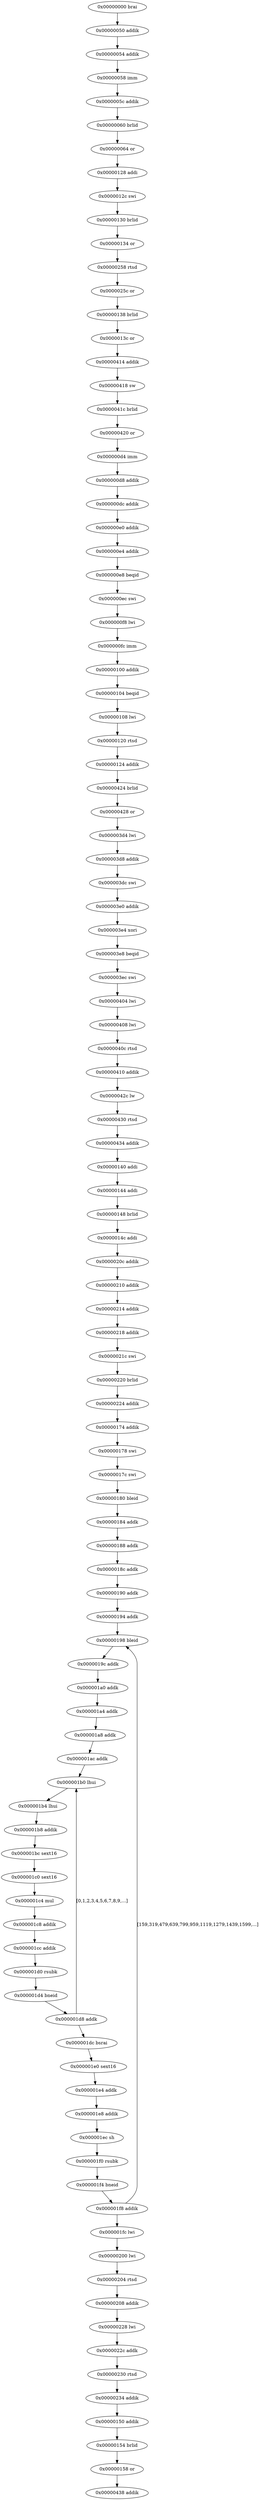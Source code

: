 strict digraph G {
  A0x00000000 [ label="0x00000000 brai" ];
  A0x00000050 [ label="0x00000050 addik" ];
  A0x00000054 [ label="0x00000054 addik" ];
  A0x00000058 [ label="0x00000058 imm" ];
  A0x0000005c [ label="0x0000005c addik" ];
  A0x00000060 [ label="0x00000060 brlid" ];
  A0x00000064 [ label="0x00000064 or" ];
  A0x00000128 [ label="0x00000128 addi" ];
  A0x0000012c [ label="0x0000012c swi" ];
  A0x00000130 [ label="0x00000130 brlid" ];
  A0x00000134 [ label="0x00000134 or" ];
  A0x00000258 [ label="0x00000258 rtsd" ];
  A0x0000025c [ label="0x0000025c or" ];
  A0x00000138 [ label="0x00000138 brlid" ];
  A0x0000013c [ label="0x0000013c or" ];
  A0x00000414 [ label="0x00000414 addik" ];
  A0x00000418 [ label="0x00000418 sw" ];
  A0x0000041c [ label="0x0000041c brlid" ];
  A0x00000420 [ label="0x00000420 or" ];
  A0x000000d4 [ label="0x000000d4 imm" ];
  A0x000000d8 [ label="0x000000d8 addik" ];
  A0x000000dc [ label="0x000000dc addik" ];
  A0x000000e0 [ label="0x000000e0 addik" ];
  A0x000000e4 [ label="0x000000e4 addik" ];
  A0x000000e8 [ label="0x000000e8 beqid" ];
  A0x000000ec [ label="0x000000ec swi" ];
  A0x000000f8 [ label="0x000000f8 lwi" ];
  A0x000000fc [ label="0x000000fc imm" ];
  A0x00000100 [ label="0x00000100 addik" ];
  A0x00000104 [ label="0x00000104 beqid" ];
  A0x00000108 [ label="0x00000108 lwi" ];
  A0x00000120 [ label="0x00000120 rtsd" ];
  A0x00000124 [ label="0x00000124 addik" ];
  A0x00000424 [ label="0x00000424 brlid" ];
  A0x00000428 [ label="0x00000428 or" ];
  A0x000003d4 [ label="0x000003d4 lwi" ];
  A0x000003d8 [ label="0x000003d8 addik" ];
  A0x000003dc [ label="0x000003dc swi" ];
  A0x000003e0 [ label="0x000003e0 addik" ];
  A0x000003e4 [ label="0x000003e4 xori" ];
  A0x000003e8 [ label="0x000003e8 beqid" ];
  A0x000003ec [ label="0x000003ec swi" ];
  A0x00000404 [ label="0x00000404 lwi" ];
  A0x00000408 [ label="0x00000408 lwi" ];
  A0x0000040c [ label="0x0000040c rtsd" ];
  A0x00000410 [ label="0x00000410 addik" ];
  A0x0000042c [ label="0x0000042c lw" ];
  A0x00000430 [ label="0x00000430 rtsd" ];
  A0x00000434 [ label="0x00000434 addik" ];
  A0x00000140 [ label="0x00000140 addi" ];
  A0x00000144 [ label="0x00000144 addi" ];
  A0x00000148 [ label="0x00000148 brlid" ];
  A0x0000014c [ label="0x0000014c addi" ];
  A0x0000020c [ label="0x0000020c addik" ];
  A0x00000210 [ label="0x00000210 addik" ];
  A0x00000214 [ label="0x00000214 addik" ];
  A0x00000218 [ label="0x00000218 addik" ];
  A0x0000021c [ label="0x0000021c swi" ];
  A0x00000220 [ label="0x00000220 brlid" ];
  A0x00000224 [ label="0x00000224 addik" ];
  A0x00000174 [ label="0x00000174 addik" ];
  A0x00000178 [ label="0x00000178 swi" ];
  A0x0000017c [ label="0x0000017c swi" ];
  A0x00000180 [ label="0x00000180 bleid" ];
  A0x00000184 [ label="0x00000184 addk" ];
  A0x00000188 [ label="0x00000188 addk" ];
  A0x0000018c [ label="0x0000018c addk" ];
  A0x00000190 [ label="0x00000190 addk" ];
  A0x00000194 [ label="0x00000194 addk" ];
  A0x00000198 [ label="0x00000198 bleid" ];
  A0x0000019c [ label="0x0000019c addk" ];
  A0x000001a0 [ label="0x000001a0 addk" ];
  A0x000001a4 [ label="0x000001a4 addk" ];
  A0x000001a8 [ label="0x000001a8 addk" ];
  A0x000001ac [ label="0x000001ac addk" ];
  A0x000001b0 [ label="0x000001b0 lhui" ];
  A0x000001b4 [ label="0x000001b4 lhui" ];
  A0x000001b8 [ label="0x000001b8 addik" ];
  A0x000001bc [ label="0x000001bc sext16" ];
  A0x000001c0 [ label="0x000001c0 sext16" ];
  A0x000001c4 [ label="0x000001c4 mul" ];
  A0x000001c8 [ label="0x000001c8 addik" ];
  A0x000001cc [ label="0x000001cc addik" ];
  A0x000001d0 [ label="0x000001d0 rsubk" ];
  A0x000001d4 [ label="0x000001d4 bneid" ];
  A0x000001d8 [ label="0x000001d8 addk" ];
  A0x000001dc [ label="0x000001dc bsrai" ];
  A0x000001e0 [ label="0x000001e0 sext16" ];
  A0x000001e4 [ label="0x000001e4 addk" ];
  A0x000001e8 [ label="0x000001e8 addik" ];
  A0x000001ec [ label="0x000001ec sh" ];
  A0x000001f0 [ label="0x000001f0 rsubk" ];
  A0x000001f4 [ label="0x000001f4 bneid" ];
  A0x000001f8 [ label="0x000001f8 addik" ];
  A0x000001fc [ label="0x000001fc lwi" ];
  A0x00000200 [ label="0x00000200 lwi" ];
  A0x00000204 [ label="0x00000204 rtsd" ];
  A0x00000208 [ label="0x00000208 addik" ];
  A0x00000228 [ label="0x00000228 lwi" ];
  A0x0000022c [ label="0x0000022c addk" ];
  A0x00000230 [ label="0x00000230 rtsd" ];
  A0x00000234 [ label="0x00000234 addik" ];
  A0x00000150 [ label="0x00000150 addik" ];
  A0x00000154 [ label="0x00000154 brlid" ];
  A0x00000158 [ label="0x00000158 or" ];
  A0x00000438 [ label="0x00000438 addik" ];
  A0x00000000 -> A0x00000050 [ label="" ];
  A0x00000050 -> A0x00000054 [ label="" ];
  A0x00000054 -> A0x00000058 [ label="" ];
  A0x00000058 -> A0x0000005c [ label="" ];
  A0x0000005c -> A0x00000060 [ label="" ];
  A0x00000060 -> A0x00000064 [ label="" ];
  A0x00000064 -> A0x00000128 [ label="" ];
  A0x00000128 -> A0x0000012c [ label="" ];
  A0x0000012c -> A0x00000130 [ label="" ];
  A0x00000130 -> A0x00000134 [ label="" ];
  A0x00000134 -> A0x00000258 [ label="" ];
  A0x00000258 -> A0x0000025c [ label="" ];
  A0x0000025c -> A0x00000138 [ label="" ];
  A0x00000138 -> A0x0000013c [ label="" ];
  A0x0000013c -> A0x00000414 [ label="" ];
  A0x00000414 -> A0x00000418 [ label="" ];
  A0x00000418 -> A0x0000041c [ label="" ];
  A0x0000041c -> A0x00000420 [ label="" ];
  A0x00000420 -> A0x000000d4 [ label="" ];
  A0x000000d4 -> A0x000000d8 [ label="" ];
  A0x000000d8 -> A0x000000dc [ label="" ];
  A0x000000dc -> A0x000000e0 [ label="" ];
  A0x000000e0 -> A0x000000e4 [ label="" ];
  A0x000000e4 -> A0x000000e8 [ label="" ];
  A0x000000e8 -> A0x000000ec [ label="" ];
  A0x000000ec -> A0x000000f8 [ label="" ];
  A0x000000f8 -> A0x000000fc [ label="" ];
  A0x000000fc -> A0x00000100 [ label="" ];
  A0x00000100 -> A0x00000104 [ label="" ];
  A0x00000104 -> A0x00000108 [ label="" ];
  A0x00000108 -> A0x00000120 [ label="" ];
  A0x00000120 -> A0x00000124 [ label="" ];
  A0x00000124 -> A0x00000424 [ label="" ];
  A0x00000424 -> A0x00000428 [ label="" ];
  A0x00000428 -> A0x000003d4 [ label="" ];
  A0x000003d4 -> A0x000003d8 [ label="" ];
  A0x000003d8 -> A0x000003dc [ label="" ];
  A0x000003dc -> A0x000003e0 [ label="" ];
  A0x000003e0 -> A0x000003e4 [ label="" ];
  A0x000003e4 -> A0x000003e8 [ label="" ];
  A0x000003e8 -> A0x000003ec [ label="" ];
  A0x000003ec -> A0x00000404 [ label="" ];
  A0x00000404 -> A0x00000408 [ label="" ];
  A0x00000408 -> A0x0000040c [ label="" ];
  A0x0000040c -> A0x00000410 [ label="" ];
  A0x00000410 -> A0x0000042c [ label="" ];
  A0x0000042c -> A0x00000430 [ label="" ];
  A0x00000430 -> A0x00000434 [ label="" ];
  A0x00000434 -> A0x00000140 [ label="" ];
  A0x00000140 -> A0x00000144 [ label="" ];
  A0x00000144 -> A0x00000148 [ label="" ];
  A0x00000148 -> A0x0000014c [ label="" ];
  A0x0000014c -> A0x0000020c [ label="" ];
  A0x0000020c -> A0x00000210 [ label="" ];
  A0x00000210 -> A0x00000214 [ label="" ];
  A0x00000214 -> A0x00000218 [ label="" ];
  A0x00000218 -> A0x0000021c [ label="" ];
  A0x0000021c -> A0x00000220 [ label="" ];
  A0x00000220 -> A0x00000224 [ label="" ];
  A0x00000224 -> A0x00000174 [ label="" ];
  A0x00000174 -> A0x00000178 [ label="" ];
  A0x00000178 -> A0x0000017c [ label="" ];
  A0x0000017c -> A0x00000180 [ label="" ];
  A0x00000180 -> A0x00000184 [ label="" ];
  A0x00000184 -> A0x00000188 [ label="" ];
  A0x00000188 -> A0x0000018c [ label="" ];
  A0x0000018c -> A0x00000190 [ label="" ];
  A0x00000190 -> A0x00000194 [ label="" ];
  A0x00000194 -> A0x00000198 [ label="" ];
  A0x00000198 -> A0x0000019c [ label="" ];
  A0x0000019c -> A0x000001a0 [ label="" ];
  A0x000001a0 -> A0x000001a4 [ label="" ];
  A0x000001a4 -> A0x000001a8 [ label="" ];
  A0x000001a8 -> A0x000001ac [ label="" ];
  A0x000001ac -> A0x000001b0 [ label="" ];
  A0x000001b0 -> A0x000001b4 [ label="" ];
  A0x000001b4 -> A0x000001b8 [ label="" ];
  A0x000001b8 -> A0x000001bc [ label="" ];
  A0x000001bc -> A0x000001c0 [ label="" ];
  A0x000001c0 -> A0x000001c4 [ label="" ];
  A0x000001c4 -> A0x000001c8 [ label="" ];
  A0x000001c8 -> A0x000001cc [ label="" ];
  A0x000001cc -> A0x000001d0 [ label="" ];
  A0x000001d0 -> A0x000001d4 [ label="" ];
  A0x000001d4 -> A0x000001d8 [ label="" ];
  A0x000001d8 -> A0x000001b0 [ label="[0,1,2,3,4,5,6,7,8,9,...]" ];
  A0x000001d8 -> A0x000001dc [ label="" ];
  A0x000001dc -> A0x000001e0 [ label="" ];
  A0x000001e0 -> A0x000001e4 [ label="" ];
  A0x000001e4 -> A0x000001e8 [ label="" ];
  A0x000001e8 -> A0x000001ec [ label="" ];
  A0x000001ec -> A0x000001f0 [ label="" ];
  A0x000001f0 -> A0x000001f4 [ label="" ];
  A0x000001f4 -> A0x000001f8 [ label="" ];
  A0x000001f8 -> A0x00000198 [ label="[159,319,479,639,799,959,1119,1279,1439,1599,...]" ];
  A0x000001f8 -> A0x000001fc [ label="" ];
  A0x000001fc -> A0x00000200 [ label="" ];
  A0x00000200 -> A0x00000204 [ label="" ];
  A0x00000204 -> A0x00000208 [ label="" ];
  A0x00000208 -> A0x00000228 [ label="" ];
  A0x00000228 -> A0x0000022c [ label="" ];
  A0x0000022c -> A0x00000230 [ label="" ];
  A0x00000230 -> A0x00000234 [ label="" ];
  A0x00000234 -> A0x00000150 [ label="" ];
  A0x00000150 -> A0x00000154 [ label="" ];
  A0x00000154 -> A0x00000158 [ label="" ];
  A0x00000158 -> A0x00000438 [ label="" ];
}
